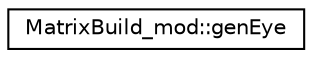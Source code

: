 digraph "Graphical Class Hierarchy"
{
 // LATEX_PDF_SIZE
  edge [fontname="Helvetica",fontsize="10",labelfontname="Helvetica",labelfontsize="10"];
  node [fontname="Helvetica",fontsize="10",shape=record];
  rankdir="LR";
  Node0 [label="MatrixBuild_mod::genEye",height=0.2,width=0.4,color="black", fillcolor="white", style="filled",URL="$interfaceMatrixBuild__mod_1_1genEye.html",tooltip="Generate an identity matrix of shape (nrow,ncol). Note that all diagonal elements of the output matri..."];
}
